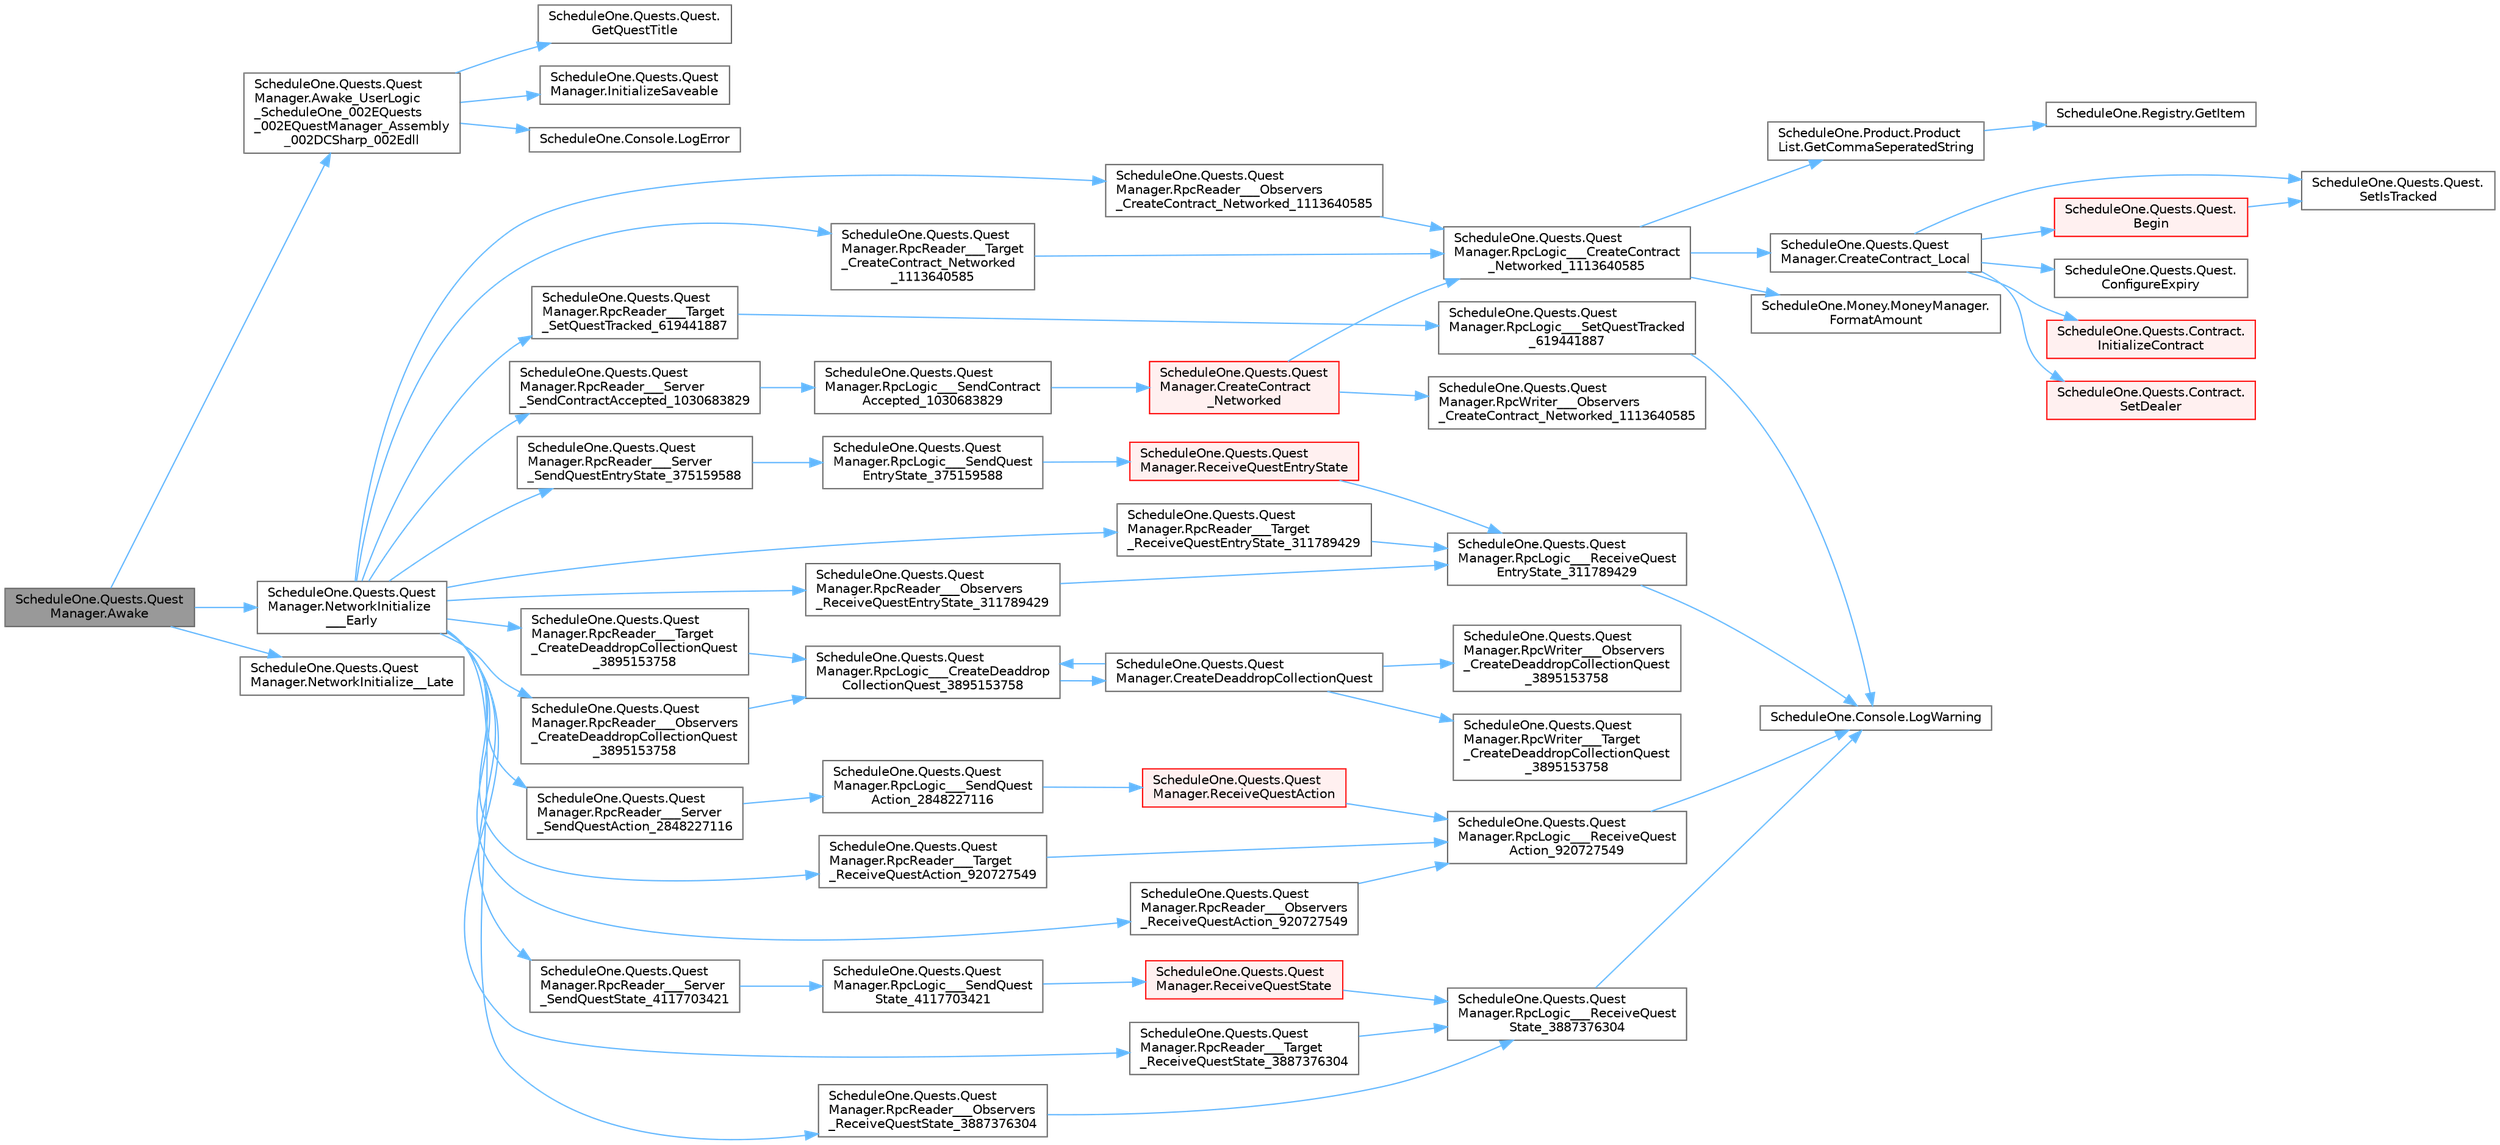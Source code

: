 digraph "ScheduleOne.Quests.QuestManager.Awake"
{
 // LATEX_PDF_SIZE
  bgcolor="transparent";
  edge [fontname=Helvetica,fontsize=10,labelfontname=Helvetica,labelfontsize=10];
  node [fontname=Helvetica,fontsize=10,shape=box,height=0.2,width=0.4];
  rankdir="LR";
  Node1 [id="Node000001",label="ScheduleOne.Quests.Quest\lManager.Awake",height=0.2,width=0.4,color="gray40", fillcolor="grey60", style="filled", fontcolor="black",tooltip=" "];
  Node1 -> Node2 [id="edge1_Node000001_Node000002",color="steelblue1",style="solid",tooltip=" "];
  Node2 [id="Node000002",label="ScheduleOne.Quests.Quest\lManager.Awake_UserLogic\l_ScheduleOne_002EQuests\l_002EQuestManager_Assembly\l_002DCSharp_002Edll",height=0.2,width=0.4,color="grey40", fillcolor="white", style="filled",URL="$class_schedule_one_1_1_quests_1_1_quest_manager.html#a8b9fe91a286ec039e9ef99aca6c35954",tooltip=" "];
  Node2 -> Node3 [id="edge2_Node000002_Node000003",color="steelblue1",style="solid",tooltip=" "];
  Node3 [id="Node000003",label="ScheduleOne.Quests.Quest.\lGetQuestTitle",height=0.2,width=0.4,color="grey40", fillcolor="white", style="filled",URL="$class_schedule_one_1_1_quests_1_1_quest.html#a097c5c5c5fcadbe3f4131b68788311b3",tooltip=" "];
  Node2 -> Node4 [id="edge3_Node000002_Node000004",color="steelblue1",style="solid",tooltip=" "];
  Node4 [id="Node000004",label="ScheduleOne.Quests.Quest\lManager.InitializeSaveable",height=0.2,width=0.4,color="grey40", fillcolor="white", style="filled",URL="$class_schedule_one_1_1_quests_1_1_quest_manager.html#a41b949d51bc0a378112ac08cc98f5e11",tooltip=" "];
  Node2 -> Node5 [id="edge4_Node000002_Node000005",color="steelblue1",style="solid",tooltip=" "];
  Node5 [id="Node000005",label="ScheduleOne.Console.LogError",height=0.2,width=0.4,color="grey40", fillcolor="white", style="filled",URL="$class_schedule_one_1_1_console.html#af815c154f3082a5bf25f62c7cc93fad2",tooltip=" "];
  Node1 -> Node6 [id="edge5_Node000001_Node000006",color="steelblue1",style="solid",tooltip=" "];
  Node6 [id="Node000006",label="ScheduleOne.Quests.Quest\lManager.NetworkInitialize\l___Early",height=0.2,width=0.4,color="grey40", fillcolor="white", style="filled",URL="$class_schedule_one_1_1_quests_1_1_quest_manager.html#a66fcde9b07ce5fb67d1f2c60f7abf11e",tooltip=" "];
  Node6 -> Node7 [id="edge6_Node000006_Node000007",color="steelblue1",style="solid",tooltip=" "];
  Node7 [id="Node000007",label="ScheduleOne.Quests.Quest\lManager.RpcReader___Observers\l_CreateContract_Networked_1113640585",height=0.2,width=0.4,color="grey40", fillcolor="white", style="filled",URL="$class_schedule_one_1_1_quests_1_1_quest_manager.html#a6ba5163b94436b7cff248b9358885753",tooltip=" "];
  Node7 -> Node8 [id="edge7_Node000007_Node000008",color="steelblue1",style="solid",tooltip=" "];
  Node8 [id="Node000008",label="ScheduleOne.Quests.Quest\lManager.RpcLogic___CreateContract\l_Networked_1113640585",height=0.2,width=0.4,color="grey40", fillcolor="white", style="filled",URL="$class_schedule_one_1_1_quests_1_1_quest_manager.html#a4c8736c64b17a0b76d64f13fc4a0b02b",tooltip=" "];
  Node8 -> Node9 [id="edge8_Node000008_Node000009",color="steelblue1",style="solid",tooltip=" "];
  Node9 [id="Node000009",label="ScheduleOne.Quests.Quest\lManager.CreateContract_Local",height=0.2,width=0.4,color="grey40", fillcolor="white", style="filled",URL="$class_schedule_one_1_1_quests_1_1_quest_manager.html#afc9b9cb6518ea5e204da79cead901068",tooltip=" "];
  Node9 -> Node10 [id="edge9_Node000009_Node000010",color="steelblue1",style="solid",tooltip=" "];
  Node10 [id="Node000010",label="ScheduleOne.Quests.Quest.\lBegin",height=0.2,width=0.4,color="red", fillcolor="#FFF0F0", style="filled",URL="$class_schedule_one_1_1_quests_1_1_quest.html#a95d0a0fc7c1ed4ef4767867d5c89da4c",tooltip=" "];
  Node10 -> Node11 [id="edge10_Node000010_Node000011",color="steelblue1",style="solid",tooltip=" "];
  Node11 [id="Node000011",label="ScheduleOne.Quests.Quest.\lSetIsTracked",height=0.2,width=0.4,color="grey40", fillcolor="white", style="filled",URL="$class_schedule_one_1_1_quests_1_1_quest.html#aba375baa4ae2020c1eddb5b9cb6dd80d",tooltip=" "];
  Node9 -> Node16 [id="edge11_Node000009_Node000016",color="steelblue1",style="solid",tooltip=" "];
  Node16 [id="Node000016",label="ScheduleOne.Quests.Quest.\lConfigureExpiry",height=0.2,width=0.4,color="grey40", fillcolor="white", style="filled",URL="$class_schedule_one_1_1_quests_1_1_quest.html#af3d777ede364e9fd71ee2cdcfad5e44d",tooltip=" "];
  Node9 -> Node17 [id="edge12_Node000009_Node000017",color="steelblue1",style="solid",tooltip=" "];
  Node17 [id="Node000017",label="ScheduleOne.Quests.Contract.\lInitializeContract",height=0.2,width=0.4,color="red", fillcolor="#FFF0F0", style="filled",URL="$class_schedule_one_1_1_quests_1_1_contract.html#a9127d83c654675c0dc8299e41b5ada0c",tooltip=" "];
  Node9 -> Node19 [id="edge13_Node000009_Node000019",color="steelblue1",style="solid",tooltip=" "];
  Node19 [id="Node000019",label="ScheduleOne.Quests.Contract.\lSetDealer",height=0.2,width=0.4,color="red", fillcolor="#FFF0F0", style="filled",URL="$class_schedule_one_1_1_quests_1_1_contract.html#a0527ee0bcbdf6068718f06667ed28344",tooltip=" "];
  Node9 -> Node11 [id="edge14_Node000009_Node000011",color="steelblue1",style="solid",tooltip=" "];
  Node8 -> Node21 [id="edge15_Node000008_Node000021",color="steelblue1",style="solid",tooltip=" "];
  Node21 [id="Node000021",label="ScheduleOne.Money.MoneyManager.\lFormatAmount",height=0.2,width=0.4,color="grey40", fillcolor="white", style="filled",URL="$class_schedule_one_1_1_money_1_1_money_manager.html#a78b4073a7950bbf638996b8e16ac18e5",tooltip=" "];
  Node8 -> Node22 [id="edge16_Node000008_Node000022",color="steelblue1",style="solid",tooltip=" "];
  Node22 [id="Node000022",label="ScheduleOne.Product.Product\lList.GetCommaSeperatedString",height=0.2,width=0.4,color="grey40", fillcolor="white", style="filled",URL="$class_schedule_one_1_1_product_1_1_product_list.html#ad73b228a239ccc132d57c1764c58401b",tooltip=" "];
  Node22 -> Node23 [id="edge17_Node000022_Node000023",color="steelblue1",style="solid",tooltip=" "];
  Node23 [id="Node000023",label="ScheduleOne.Registry.GetItem",height=0.2,width=0.4,color="grey40", fillcolor="white", style="filled",URL="$class_schedule_one_1_1_registry.html#ad08d598935d9438bdd2e1884e18de07c",tooltip=" "];
  Node6 -> Node24 [id="edge18_Node000006_Node000024",color="steelblue1",style="solid",tooltip=" "];
  Node24 [id="Node000024",label="ScheduleOne.Quests.Quest\lManager.RpcReader___Observers\l_CreateDeaddropCollectionQuest\l_3895153758",height=0.2,width=0.4,color="grey40", fillcolor="white", style="filled",URL="$class_schedule_one_1_1_quests_1_1_quest_manager.html#a0f0d12c4ca443311e49ae273ca6db370",tooltip=" "];
  Node24 -> Node25 [id="edge19_Node000024_Node000025",color="steelblue1",style="solid",tooltip=" "];
  Node25 [id="Node000025",label="ScheduleOne.Quests.Quest\lManager.RpcLogic___CreateDeaddrop\lCollectionQuest_3895153758",height=0.2,width=0.4,color="grey40", fillcolor="white", style="filled",URL="$class_schedule_one_1_1_quests_1_1_quest_manager.html#a3b5377b982ebe01f75d871c9e069cc13",tooltip=" "];
  Node25 -> Node26 [id="edge20_Node000025_Node000026",color="steelblue1",style="solid",tooltip=" "];
  Node26 [id="Node000026",label="ScheduleOne.Quests.Quest\lManager.CreateDeaddropCollectionQuest",height=0.2,width=0.4,color="grey40", fillcolor="white", style="filled",URL="$class_schedule_one_1_1_quests_1_1_quest_manager.html#a6b70d0873863393eaae3be9cd1dea503",tooltip=" "];
  Node26 -> Node25 [id="edge21_Node000026_Node000025",color="steelblue1",style="solid",tooltip=" "];
  Node26 -> Node27 [id="edge22_Node000026_Node000027",color="steelblue1",style="solid",tooltip=" "];
  Node27 [id="Node000027",label="ScheduleOne.Quests.Quest\lManager.RpcWriter___Observers\l_CreateDeaddropCollectionQuest\l_3895153758",height=0.2,width=0.4,color="grey40", fillcolor="white", style="filled",URL="$class_schedule_one_1_1_quests_1_1_quest_manager.html#a0671ff2d1feb7111d4161fffe614416d",tooltip=" "];
  Node26 -> Node28 [id="edge23_Node000026_Node000028",color="steelblue1",style="solid",tooltip=" "];
  Node28 [id="Node000028",label="ScheduleOne.Quests.Quest\lManager.RpcWriter___Target\l_CreateDeaddropCollectionQuest\l_3895153758",height=0.2,width=0.4,color="grey40", fillcolor="white", style="filled",URL="$class_schedule_one_1_1_quests_1_1_quest_manager.html#a7d1eefebcc7988332a13c46d332e6de6",tooltip=" "];
  Node6 -> Node29 [id="edge24_Node000006_Node000029",color="steelblue1",style="solid",tooltip=" "];
  Node29 [id="Node000029",label="ScheduleOne.Quests.Quest\lManager.RpcReader___Observers\l_ReceiveQuestAction_920727549",height=0.2,width=0.4,color="grey40", fillcolor="white", style="filled",URL="$class_schedule_one_1_1_quests_1_1_quest_manager.html#a5c83f49a18d656aff6b7afed9958195b",tooltip=" "];
  Node29 -> Node30 [id="edge25_Node000029_Node000030",color="steelblue1",style="solid",tooltip=" "];
  Node30 [id="Node000030",label="ScheduleOne.Quests.Quest\lManager.RpcLogic___ReceiveQuest\lAction_920727549",height=0.2,width=0.4,color="grey40", fillcolor="white", style="filled",URL="$class_schedule_one_1_1_quests_1_1_quest_manager.html#ab7094a87c844e5d9caa5fd72fc6e21dc",tooltip=" "];
  Node30 -> Node31 [id="edge26_Node000030_Node000031",color="steelblue1",style="solid",tooltip=" "];
  Node31 [id="Node000031",label="ScheduleOne.Console.LogWarning",height=0.2,width=0.4,color="grey40", fillcolor="white", style="filled",URL="$class_schedule_one_1_1_console.html#a4af4a471d16b1029b44a8121bf41d45c",tooltip=" "];
  Node6 -> Node32 [id="edge27_Node000006_Node000032",color="steelblue1",style="solid",tooltip=" "];
  Node32 [id="Node000032",label="ScheduleOne.Quests.Quest\lManager.RpcReader___Observers\l_ReceiveQuestEntryState_311789429",height=0.2,width=0.4,color="grey40", fillcolor="white", style="filled",URL="$class_schedule_one_1_1_quests_1_1_quest_manager.html#a2eb9e6e045616e9899664c47770227e0",tooltip=" "];
  Node32 -> Node33 [id="edge28_Node000032_Node000033",color="steelblue1",style="solid",tooltip=" "];
  Node33 [id="Node000033",label="ScheduleOne.Quests.Quest\lManager.RpcLogic___ReceiveQuest\lEntryState_311789429",height=0.2,width=0.4,color="grey40", fillcolor="white", style="filled",URL="$class_schedule_one_1_1_quests_1_1_quest_manager.html#a6306a9e8d944af7c6b26d421f2bbf538",tooltip=" "];
  Node33 -> Node31 [id="edge29_Node000033_Node000031",color="steelblue1",style="solid",tooltip=" "];
  Node6 -> Node34 [id="edge30_Node000006_Node000034",color="steelblue1",style="solid",tooltip=" "];
  Node34 [id="Node000034",label="ScheduleOne.Quests.Quest\lManager.RpcReader___Observers\l_ReceiveQuestState_3887376304",height=0.2,width=0.4,color="grey40", fillcolor="white", style="filled",URL="$class_schedule_one_1_1_quests_1_1_quest_manager.html#a12e5a3b8deaa4b4f7aaa538c0e3e3788",tooltip=" "];
  Node34 -> Node35 [id="edge31_Node000034_Node000035",color="steelblue1",style="solid",tooltip=" "];
  Node35 [id="Node000035",label="ScheduleOne.Quests.Quest\lManager.RpcLogic___ReceiveQuest\lState_3887376304",height=0.2,width=0.4,color="grey40", fillcolor="white", style="filled",URL="$class_schedule_one_1_1_quests_1_1_quest_manager.html#a9487a3389586ef8e790c2596a22f5a56",tooltip=" "];
  Node35 -> Node31 [id="edge32_Node000035_Node000031",color="steelblue1",style="solid",tooltip=" "];
  Node6 -> Node36 [id="edge33_Node000006_Node000036",color="steelblue1",style="solid",tooltip=" "];
  Node36 [id="Node000036",label="ScheduleOne.Quests.Quest\lManager.RpcReader___Server\l_SendContractAccepted_1030683829",height=0.2,width=0.4,color="grey40", fillcolor="white", style="filled",URL="$class_schedule_one_1_1_quests_1_1_quest_manager.html#a7eda9df56dd0cca43007dcc8d2d9a328",tooltip=" "];
  Node36 -> Node37 [id="edge34_Node000036_Node000037",color="steelblue1",style="solid",tooltip=" "];
  Node37 [id="Node000037",label="ScheduleOne.Quests.Quest\lManager.RpcLogic___SendContract\lAccepted_1030683829",height=0.2,width=0.4,color="grey40", fillcolor="white", style="filled",URL="$class_schedule_one_1_1_quests_1_1_quest_manager.html#aabf4a8f26856f3a2a93687c5a38e6fe0",tooltip=" "];
  Node37 -> Node38 [id="edge35_Node000037_Node000038",color="steelblue1",style="solid",tooltip=" "];
  Node38 [id="Node000038",label="ScheduleOne.Quests.Quest\lManager.CreateContract\l_Networked",height=0.2,width=0.4,color="red", fillcolor="#FFF0F0", style="filled",URL="$class_schedule_one_1_1_quests_1_1_quest_manager.html#aff16e1f6ab93b34af06768d83179144c",tooltip=" "];
  Node38 -> Node8 [id="edge36_Node000038_Node000008",color="steelblue1",style="solid",tooltip=" "];
  Node38 -> Node39 [id="edge37_Node000038_Node000039",color="steelblue1",style="solid",tooltip=" "];
  Node39 [id="Node000039",label="ScheduleOne.Quests.Quest\lManager.RpcWriter___Observers\l_CreateContract_Networked_1113640585",height=0.2,width=0.4,color="grey40", fillcolor="white", style="filled",URL="$class_schedule_one_1_1_quests_1_1_quest_manager.html#a50ac0e7674f314f062372cc98cfa8902",tooltip=" "];
  Node6 -> Node41 [id="edge38_Node000006_Node000041",color="steelblue1",style="solid",tooltip=" "];
  Node41 [id="Node000041",label="ScheduleOne.Quests.Quest\lManager.RpcReader___Server\l_SendQuestAction_2848227116",height=0.2,width=0.4,color="grey40", fillcolor="white", style="filled",URL="$class_schedule_one_1_1_quests_1_1_quest_manager.html#ab13de8430053ef5f62c3bb6ffd1fc833",tooltip=" "];
  Node41 -> Node42 [id="edge39_Node000041_Node000042",color="steelblue1",style="solid",tooltip=" "];
  Node42 [id="Node000042",label="ScheduleOne.Quests.Quest\lManager.RpcLogic___SendQuest\lAction_2848227116",height=0.2,width=0.4,color="grey40", fillcolor="white", style="filled",URL="$class_schedule_one_1_1_quests_1_1_quest_manager.html#a5fcc574c91a1996a09a2b4b47d49f092",tooltip=" "];
  Node42 -> Node43 [id="edge40_Node000042_Node000043",color="steelblue1",style="solid",tooltip=" "];
  Node43 [id="Node000043",label="ScheduleOne.Quests.Quest\lManager.ReceiveQuestAction",height=0.2,width=0.4,color="red", fillcolor="#FFF0F0", style="filled",URL="$class_schedule_one_1_1_quests_1_1_quest_manager.html#a54d4668093aa370e2d295fc3c89007fc",tooltip=" "];
  Node43 -> Node30 [id="edge41_Node000043_Node000030",color="steelblue1",style="solid",tooltip=" "];
  Node6 -> Node46 [id="edge42_Node000006_Node000046",color="steelblue1",style="solid",tooltip=" "];
  Node46 [id="Node000046",label="ScheduleOne.Quests.Quest\lManager.RpcReader___Server\l_SendQuestEntryState_375159588",height=0.2,width=0.4,color="grey40", fillcolor="white", style="filled",URL="$class_schedule_one_1_1_quests_1_1_quest_manager.html#a9aca3f9a066770d473ce0541e6fc56ac",tooltip=" "];
  Node46 -> Node47 [id="edge43_Node000046_Node000047",color="steelblue1",style="solid",tooltip=" "];
  Node47 [id="Node000047",label="ScheduleOne.Quests.Quest\lManager.RpcLogic___SendQuest\lEntryState_375159588",height=0.2,width=0.4,color="grey40", fillcolor="white", style="filled",URL="$class_schedule_one_1_1_quests_1_1_quest_manager.html#ab2855b9e07857685941db69406417b3e",tooltip=" "];
  Node47 -> Node48 [id="edge44_Node000047_Node000048",color="steelblue1",style="solid",tooltip=" "];
  Node48 [id="Node000048",label="ScheduleOne.Quests.Quest\lManager.ReceiveQuestEntryState",height=0.2,width=0.4,color="red", fillcolor="#FFF0F0", style="filled",URL="$class_schedule_one_1_1_quests_1_1_quest_manager.html#a1ed9ae15056890b3d91cdff97ac6ad81",tooltip=" "];
  Node48 -> Node33 [id="edge45_Node000048_Node000033",color="steelblue1",style="solid",tooltip=" "];
  Node6 -> Node51 [id="edge46_Node000006_Node000051",color="steelblue1",style="solid",tooltip=" "];
  Node51 [id="Node000051",label="ScheduleOne.Quests.Quest\lManager.RpcReader___Server\l_SendQuestState_4117703421",height=0.2,width=0.4,color="grey40", fillcolor="white", style="filled",URL="$class_schedule_one_1_1_quests_1_1_quest_manager.html#a9fb08f218cbb5755d81f3f2a3f43066e",tooltip=" "];
  Node51 -> Node52 [id="edge47_Node000051_Node000052",color="steelblue1",style="solid",tooltip=" "];
  Node52 [id="Node000052",label="ScheduleOne.Quests.Quest\lManager.RpcLogic___SendQuest\lState_4117703421",height=0.2,width=0.4,color="grey40", fillcolor="white", style="filled",URL="$class_schedule_one_1_1_quests_1_1_quest_manager.html#af8ca0ac1dd7a3f8e7e5c0811257ac03e",tooltip=" "];
  Node52 -> Node53 [id="edge48_Node000052_Node000053",color="steelblue1",style="solid",tooltip=" "];
  Node53 [id="Node000053",label="ScheduleOne.Quests.Quest\lManager.ReceiveQuestState",height=0.2,width=0.4,color="red", fillcolor="#FFF0F0", style="filled",URL="$class_schedule_one_1_1_quests_1_1_quest_manager.html#aee16952eaab6c0d1bbcbfb9a494c8204",tooltip=" "];
  Node53 -> Node35 [id="edge49_Node000053_Node000035",color="steelblue1",style="solid",tooltip=" "];
  Node6 -> Node56 [id="edge50_Node000006_Node000056",color="steelblue1",style="solid",tooltip=" "];
  Node56 [id="Node000056",label="ScheduleOne.Quests.Quest\lManager.RpcReader___Target\l_CreateContract_Networked\l_1113640585",height=0.2,width=0.4,color="grey40", fillcolor="white", style="filled",URL="$class_schedule_one_1_1_quests_1_1_quest_manager.html#a04ad32528acd489f5255efd26af562f0",tooltip=" "];
  Node56 -> Node8 [id="edge51_Node000056_Node000008",color="steelblue1",style="solid",tooltip=" "];
  Node6 -> Node57 [id="edge52_Node000006_Node000057",color="steelblue1",style="solid",tooltip=" "];
  Node57 [id="Node000057",label="ScheduleOne.Quests.Quest\lManager.RpcReader___Target\l_CreateDeaddropCollectionQuest\l_3895153758",height=0.2,width=0.4,color="grey40", fillcolor="white", style="filled",URL="$class_schedule_one_1_1_quests_1_1_quest_manager.html#a30219586cd8643356e9f711238bcccd0",tooltip=" "];
  Node57 -> Node25 [id="edge53_Node000057_Node000025",color="steelblue1",style="solid",tooltip=" "];
  Node6 -> Node58 [id="edge54_Node000006_Node000058",color="steelblue1",style="solid",tooltip=" "];
  Node58 [id="Node000058",label="ScheduleOne.Quests.Quest\lManager.RpcReader___Target\l_ReceiveQuestAction_920727549",height=0.2,width=0.4,color="grey40", fillcolor="white", style="filled",URL="$class_schedule_one_1_1_quests_1_1_quest_manager.html#a0ada42477460379e5d387af408868584",tooltip=" "];
  Node58 -> Node30 [id="edge55_Node000058_Node000030",color="steelblue1",style="solid",tooltip=" "];
  Node6 -> Node59 [id="edge56_Node000006_Node000059",color="steelblue1",style="solid",tooltip=" "];
  Node59 [id="Node000059",label="ScheduleOne.Quests.Quest\lManager.RpcReader___Target\l_ReceiveQuestEntryState_311789429",height=0.2,width=0.4,color="grey40", fillcolor="white", style="filled",URL="$class_schedule_one_1_1_quests_1_1_quest_manager.html#a1269625eb880899b885c1e1e1e799c8e",tooltip=" "];
  Node59 -> Node33 [id="edge57_Node000059_Node000033",color="steelblue1",style="solid",tooltip=" "];
  Node6 -> Node60 [id="edge58_Node000006_Node000060",color="steelblue1",style="solid",tooltip=" "];
  Node60 [id="Node000060",label="ScheduleOne.Quests.Quest\lManager.RpcReader___Target\l_ReceiveQuestState_3887376304",height=0.2,width=0.4,color="grey40", fillcolor="white", style="filled",URL="$class_schedule_one_1_1_quests_1_1_quest_manager.html#afc23cc4ded664dd8f4f6c9baa877d381",tooltip=" "];
  Node60 -> Node35 [id="edge59_Node000060_Node000035",color="steelblue1",style="solid",tooltip=" "];
  Node6 -> Node61 [id="edge60_Node000006_Node000061",color="steelblue1",style="solid",tooltip=" "];
  Node61 [id="Node000061",label="ScheduleOne.Quests.Quest\lManager.RpcReader___Target\l_SetQuestTracked_619441887",height=0.2,width=0.4,color="grey40", fillcolor="white", style="filled",URL="$class_schedule_one_1_1_quests_1_1_quest_manager.html#acead5dd329449f8f3b66a1e0b852402c",tooltip=" "];
  Node61 -> Node62 [id="edge61_Node000061_Node000062",color="steelblue1",style="solid",tooltip=" "];
  Node62 [id="Node000062",label="ScheduleOne.Quests.Quest\lManager.RpcLogic___SetQuestTracked\l_619441887",height=0.2,width=0.4,color="grey40", fillcolor="white", style="filled",URL="$class_schedule_one_1_1_quests_1_1_quest_manager.html#aaaf96c780447aa4ceb969015c08ea855",tooltip=" "];
  Node62 -> Node31 [id="edge62_Node000062_Node000031",color="steelblue1",style="solid",tooltip=" "];
  Node1 -> Node63 [id="edge63_Node000001_Node000063",color="steelblue1",style="solid",tooltip=" "];
  Node63 [id="Node000063",label="ScheduleOne.Quests.Quest\lManager.NetworkInitialize__Late",height=0.2,width=0.4,color="grey40", fillcolor="white", style="filled",URL="$class_schedule_one_1_1_quests_1_1_quest_manager.html#ad8d21b65278d7cdcad966a4fb31a3ed0",tooltip=" "];
}
